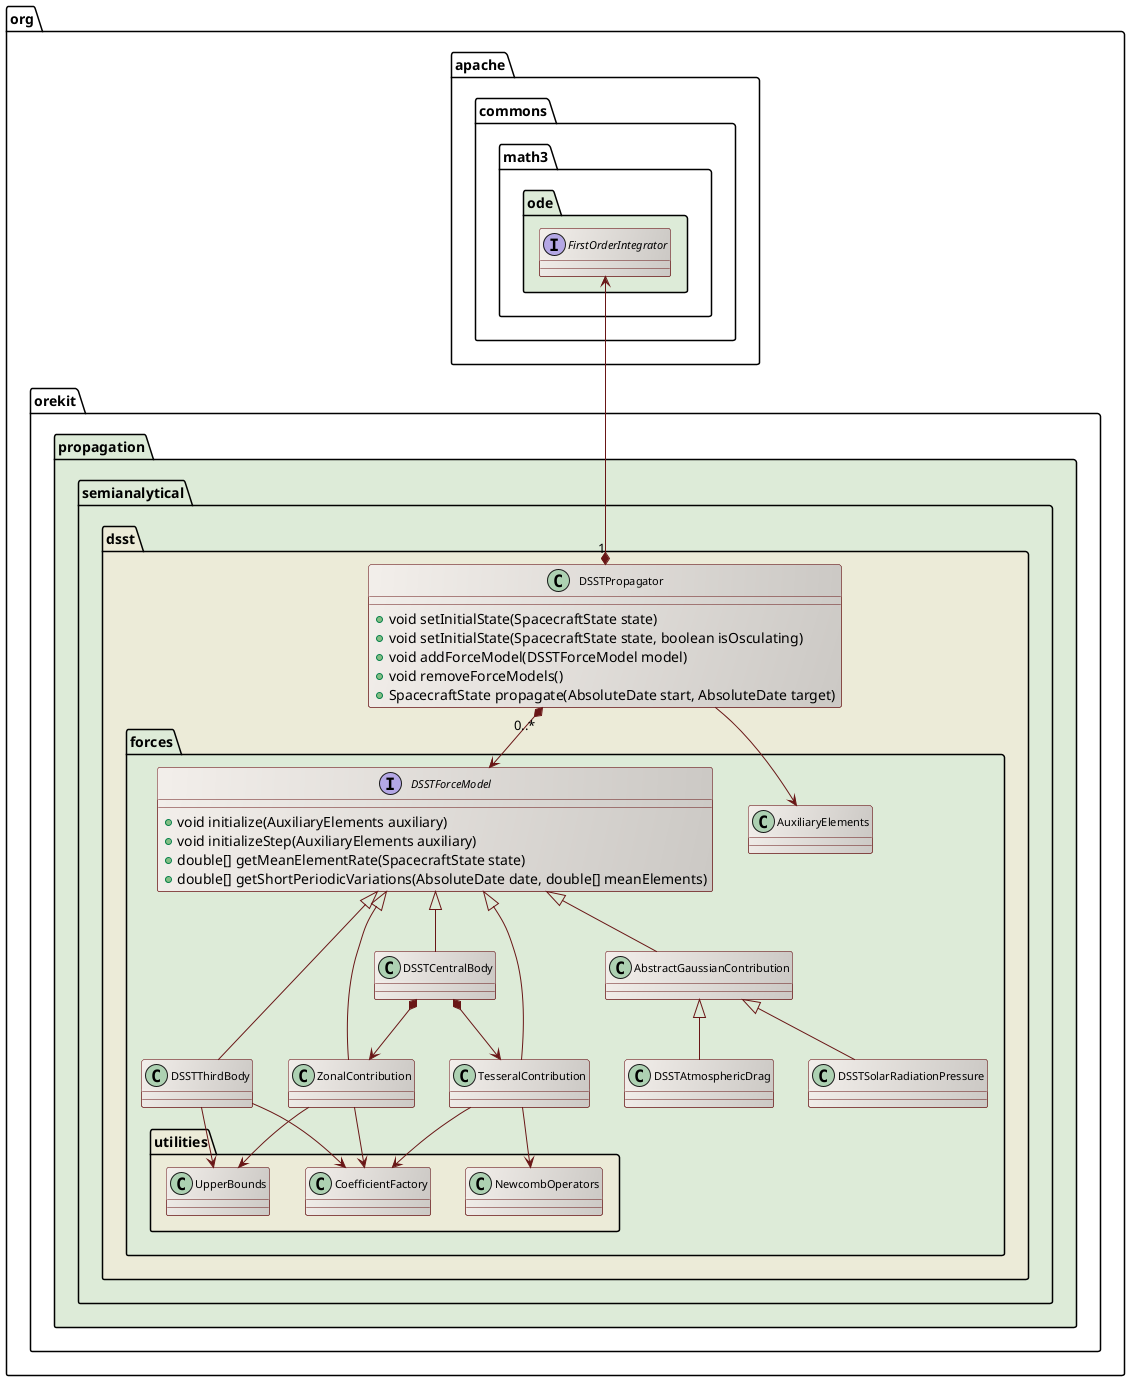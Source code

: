 ' Copyright 2002-2014 CS Systèmes d'Information
' Licensed to CS Systèmes d'Information (CS) under one or more
' contributor license agreements.  See the NOTICE file distributed with
' this work for additional information regarding copyright ownership.
' CS licenses this file to You under the Apache License, Version 2.0
' (the "License"); you may not use this file except in compliance with
' the License.  You may obtain a copy of the License at
'
'   http://www.apache.org/licenses/LICENSE-2.0
'
' Unless required by applicable law or agreed to in writing, software
' distributed under the License is distributed on an "AS IS" BASIS,
' WITHOUT WARRANTIES OR CONDITIONS OF ANY KIND, either express or implied.
' See the License for the specific language governing permissions and
' limitations under the License.
 
@startuml

  skinparam svek                  true
  skinparam ClassBackgroundColor  #F3EFEB/CCC9C5
  skinparam ClassArrowColor       #691616
  skinparam ClassBorderColor      #691616
  skinparam NoteBackgroundColor   #F3EFEB
  skinparam NoteBorderColor       #691616
  skinparam NoteFontColor         #691616
  skinparam ClassFontSize         11

  package org.apache.commons.math3.ode #DDEBD8 {

    interface FirstOrderIntegrator

  }

  package org.orekit.propagation #DDEBD8 {

    package semianalytical.dsst #ECEBD8 {

      class DSSTPropagator {
        +void setInitialState(SpacecraftState state)
        +void setInitialState(SpacecraftState state, boolean isOsculating)
        +void addForceModel(DSSTForceModel model)
        +void removeForceModels()
        +SpacecraftState propagate(AbsoluteDate start, AbsoluteDate target)
      }

      FirstOrderIntegrator <--* "1" DSSTPropagator

      package forces #DDEBD8 {

        class AuxiliaryElements

        interface DSSTForceModel {
          +void initialize(AuxiliaryElements auxiliary)
          +void initializeStep(AuxiliaryElements auxiliary)
          +double[] getMeanElementRate(SpacecraftState state)
          +double[] getShortPeriodicVariations(AbsoluteDate date, double[] meanElements)
        }

        DSSTForceModel <|-- DSSTCentralBody
        DSSTForceModel <|-- DSSTThirdBody
        DSSTForceModel <|-- AbstractGaussianContribution
        DSSTForceModel <|-- ZonalContribution
        DSSTForceModel <|-- TesseralContribution

        AbstractGaussianContribution <|-- DSSTAtmosphericDrag
        AbstractGaussianContribution <|-- DSSTSolarRadiationPressure

        DSSTCentralBody *--> ZonalContribution
        DSSTCentralBody *--> TesseralContribution

        package utilities #ECEBD8 {

          ZonalContribution --> UpperBounds
          ZonalContribution --> CoefficientFactory
          TesseralContribution --> CoefficientFactory
          TesseralContribution --> NewcombOperators
          DSSTThirdBody --> UpperBounds
          DSSTThirdBody --> CoefficientFactory
          
        }

      }

      DSSTPropagator "0..*" *--> DSSTForceModel
      DSSTPropagator --> AuxiliaryElements

    }

  }


@enduml

